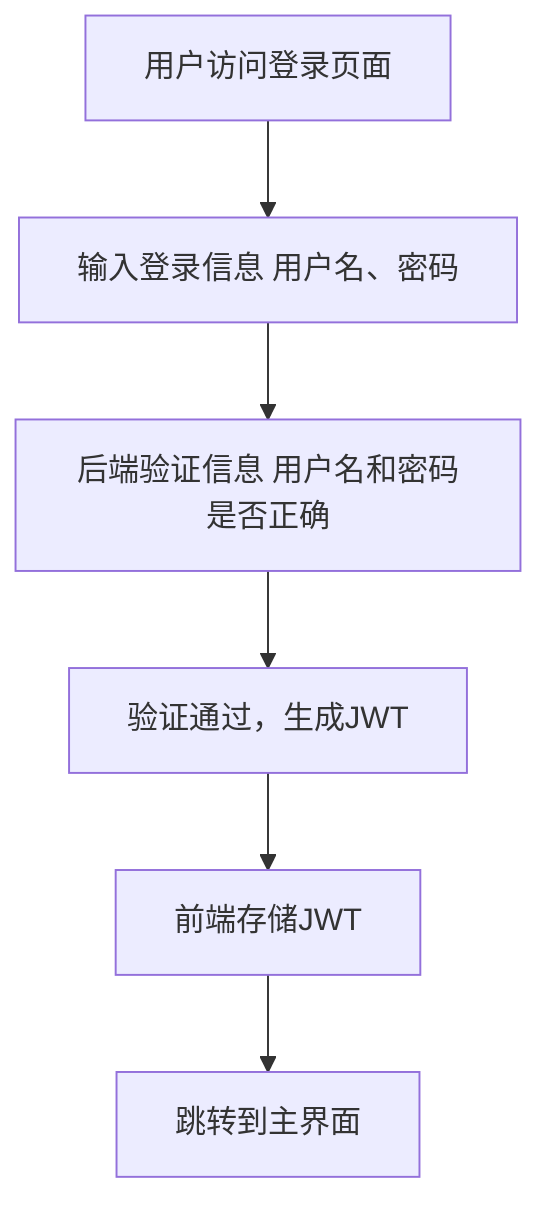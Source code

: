 graph TD
    A[用户访问登录页面] --> B[输入登录信息 用户名、密码]
B --> C[后端验证信息 用户名和密码是否正确]
C --> D[验证通过，生成JWT]
D --> E[前端存储JWT]
E --> F[跳转到主界面]